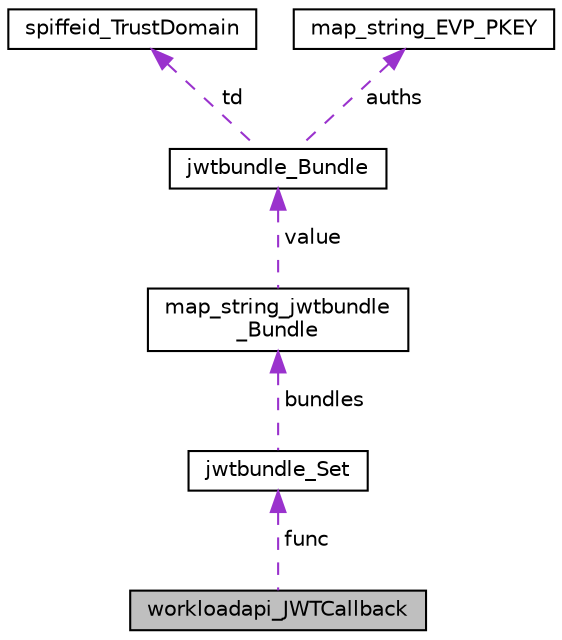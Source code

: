 digraph "workloadapi_JWTCallback"
{
  edge [fontname="Helvetica",fontsize="10",labelfontname="Helvetica",labelfontsize="10"];
  node [fontname="Helvetica",fontsize="10",shape=record];
  Node1 [label="workloadapi_JWTCallback",height=0.2,width=0.4,color="black", fillcolor="grey75", style="filled", fontcolor="black"];
  Node2 -> Node1 [dir="back",color="darkorchid3",fontsize="10",style="dashed",label=" func" ,fontname="Helvetica"];
  Node2 [label="jwtbundle_Set",height=0.2,width=0.4,color="black", fillcolor="white", style="filled",URL="$structjwtbundle__Set.html"];
  Node3 -> Node2 [dir="back",color="darkorchid3",fontsize="10",style="dashed",label=" bundles" ,fontname="Helvetica"];
  Node3 [label="map_string_jwtbundle\l_Bundle",height=0.2,width=0.4,color="black", fillcolor="white", style="filled",URL="$structmap__string__jwtbundle__Bundle.html"];
  Node4 -> Node3 [dir="back",color="darkorchid3",fontsize="10",style="dashed",label=" value" ,fontname="Helvetica"];
  Node4 [label="jwtbundle_Bundle",height=0.2,width=0.4,color="black", fillcolor="white", style="filled",URL="$structjwtbundle__Bundle.html"];
  Node5 -> Node4 [dir="back",color="darkorchid3",fontsize="10",style="dashed",label=" td" ,fontname="Helvetica"];
  Node5 [label="spiffeid_TrustDomain",height=0.2,width=0.4,color="black", fillcolor="white", style="filled",URL="$structspiffeid__TrustDomain.html"];
  Node6 -> Node4 [dir="back",color="darkorchid3",fontsize="10",style="dashed",label=" auths" ,fontname="Helvetica"];
  Node6 [label="map_string_EVP_PKEY",height=0.2,width=0.4,color="black", fillcolor="white", style="filled",URL="$structmap__string__EVP__PKEY.html"];
}
